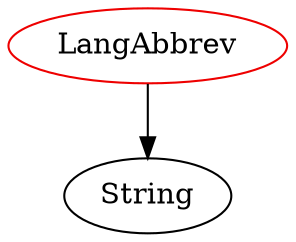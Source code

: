 digraph langabbrev{
LangAbbrev -> String;
LangAbbrev	[shape=oval, color=red2, label="LangAbbrev"];
}
